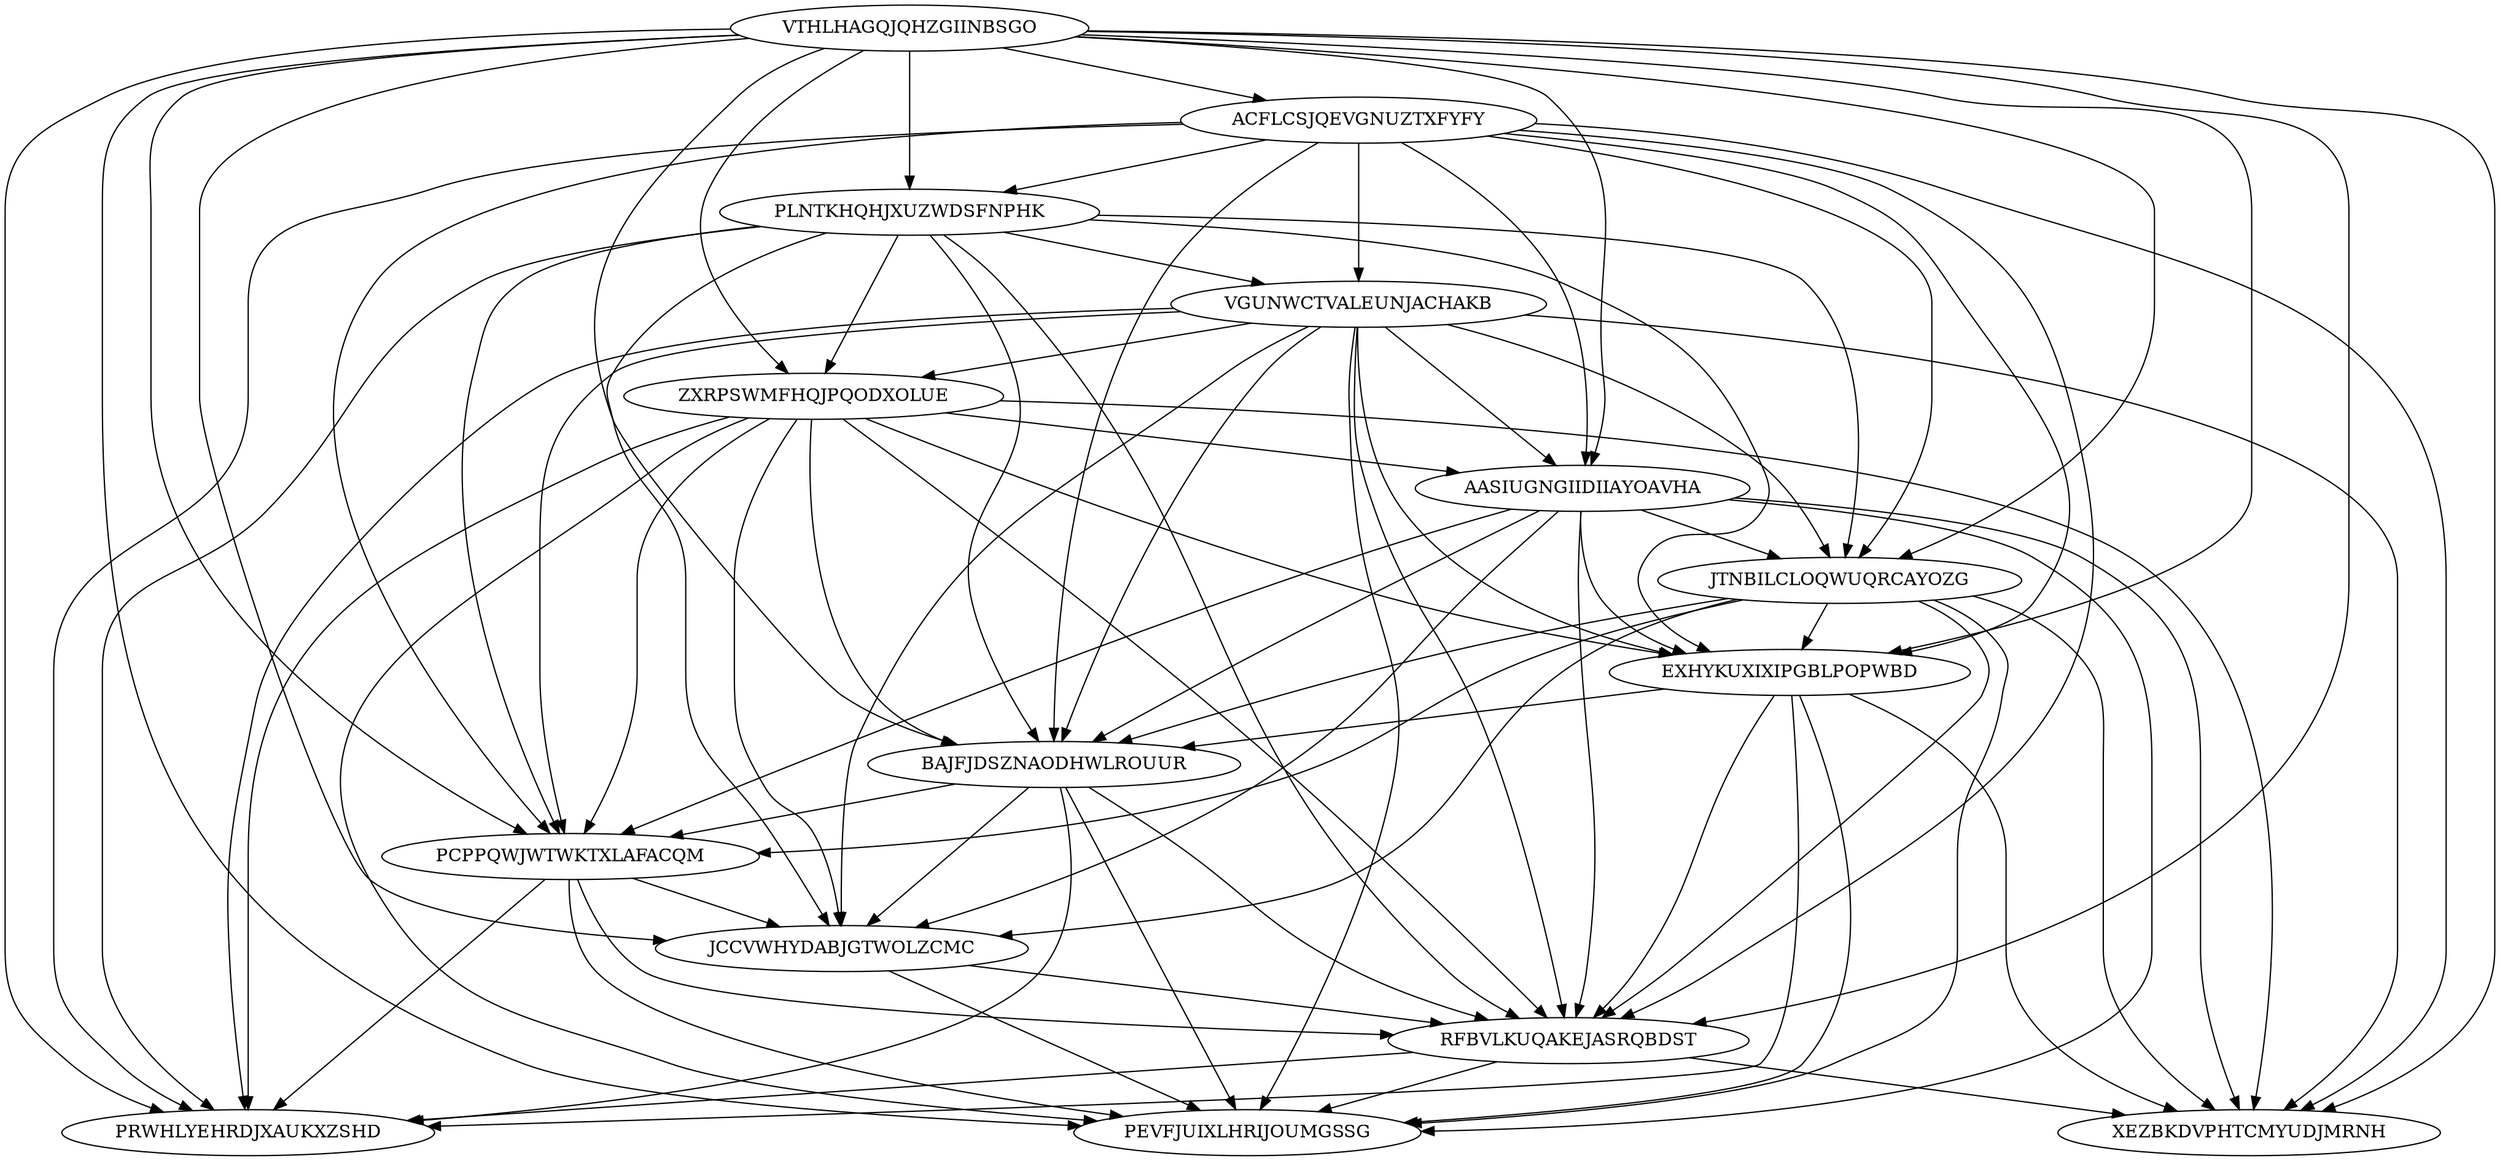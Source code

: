 digraph N15M86 {
	VTHLHAGQJQHZGIINBSGO	[Weight=20];
	ACFLCSJQEVGNUZTXFYFY	[Weight=20];
	PLNTKHQHJXUZWDSFNPHK	[Weight=10];
	VGUNWCTVALEUNJACHAKB	[Weight=16];
	ZXRPSWMFHQJPQODXOLUE	[Weight=13];
	AASIUGNGIIDIIAYOAVHA	[Weight=18];
	JTNBILCLOQWUQRCAYOZG	[Weight=19];
	EXHYKUXIXIPGBLPOPWBD	[Weight=17];
	BAJFJDSZNAODHWLROUUR	[Weight=14];
	PCPPQWJWTWKTXLAFACQM	[Weight=11];
	JCCVWHYDABJGTWOLZCMC	[Weight=19];
	RFBVLKUQAKEJASRQBDST	[Weight=18];
	PRWHLYEHRDJXAUKXZSHD	[Weight=12];
	XEZBKDVPHTCMYUDJMRNH	[Weight=10];
	PEVFJUIXLHRIJOUMGSSG	[Weight=17];
	VTHLHAGQJQHZGIINBSGO -> PCPPQWJWTWKTXLAFACQM [Weight=15];
	JTNBILCLOQWUQRCAYOZG -> PEVFJUIXLHRIJOUMGSSG [Weight=15];
	JCCVWHYDABJGTWOLZCMC -> RFBVLKUQAKEJASRQBDST [Weight=19];
	ZXRPSWMFHQJPQODXOLUE -> XEZBKDVPHTCMYUDJMRNH [Weight=20];
	AASIUGNGIIDIIAYOAVHA -> PCPPQWJWTWKTXLAFACQM [Weight=10];
	ACFLCSJQEVGNUZTXFYFY -> EXHYKUXIXIPGBLPOPWBD [Weight=13];
	PCPPQWJWTWKTXLAFACQM -> JCCVWHYDABJGTWOLZCMC [Weight=20];
	BAJFJDSZNAODHWLROUUR -> PEVFJUIXLHRIJOUMGSSG [Weight=10];
	VGUNWCTVALEUNJACHAKB -> AASIUGNGIIDIIAYOAVHA [Weight=11];
	PCPPQWJWTWKTXLAFACQM -> PRWHLYEHRDJXAUKXZSHD [Weight=11];
	VTHLHAGQJQHZGIINBSGO -> JCCVWHYDABJGTWOLZCMC [Weight=12];
	BAJFJDSZNAODHWLROUUR -> RFBVLKUQAKEJASRQBDST [Weight=11];
	ACFLCSJQEVGNUZTXFYFY -> PCPPQWJWTWKTXLAFACQM [Weight=18];
	VTHLHAGQJQHZGIINBSGO -> ACFLCSJQEVGNUZTXFYFY [Weight=13];
	VGUNWCTVALEUNJACHAKB -> JCCVWHYDABJGTWOLZCMC [Weight=13];
	VTHLHAGQJQHZGIINBSGO -> BAJFJDSZNAODHWLROUUR [Weight=11];
	ACFLCSJQEVGNUZTXFYFY -> PLNTKHQHJXUZWDSFNPHK [Weight=16];
	AASIUGNGIIDIIAYOAVHA -> BAJFJDSZNAODHWLROUUR [Weight=11];
	JTNBILCLOQWUQRCAYOZG -> PCPPQWJWTWKTXLAFACQM [Weight=18];
	PLNTKHQHJXUZWDSFNPHK -> VGUNWCTVALEUNJACHAKB [Weight=17];
	EXHYKUXIXIPGBLPOPWBD -> BAJFJDSZNAODHWLROUUR [Weight=16];
	JTNBILCLOQWUQRCAYOZG -> BAJFJDSZNAODHWLROUUR [Weight=17];
	PLNTKHQHJXUZWDSFNPHK -> ZXRPSWMFHQJPQODXOLUE [Weight=16];
	RFBVLKUQAKEJASRQBDST -> XEZBKDVPHTCMYUDJMRNH [Weight=11];
	VGUNWCTVALEUNJACHAKB -> XEZBKDVPHTCMYUDJMRNH [Weight=16];
	PLNTKHQHJXUZWDSFNPHK -> JTNBILCLOQWUQRCAYOZG [Weight=17];
	ACFLCSJQEVGNUZTXFYFY -> VGUNWCTVALEUNJACHAKB [Weight=15];
	VTHLHAGQJQHZGIINBSGO -> JTNBILCLOQWUQRCAYOZG [Weight=13];
	ACFLCSJQEVGNUZTXFYFY -> BAJFJDSZNAODHWLROUUR [Weight=10];
	VGUNWCTVALEUNJACHAKB -> PRWHLYEHRDJXAUKXZSHD [Weight=15];
	ACFLCSJQEVGNUZTXFYFY -> AASIUGNGIIDIIAYOAVHA [Weight=18];
	EXHYKUXIXIPGBLPOPWBD -> PRWHLYEHRDJXAUKXZSHD [Weight=13];
	PLNTKHQHJXUZWDSFNPHK -> JCCVWHYDABJGTWOLZCMC [Weight=17];
	BAJFJDSZNAODHWLROUUR -> PCPPQWJWTWKTXLAFACQM [Weight=13];
	VGUNWCTVALEUNJACHAKB -> JTNBILCLOQWUQRCAYOZG [Weight=10];
	ZXRPSWMFHQJPQODXOLUE -> PRWHLYEHRDJXAUKXZSHD [Weight=13];
	JTNBILCLOQWUQRCAYOZG -> XEZBKDVPHTCMYUDJMRNH [Weight=17];
	ACFLCSJQEVGNUZTXFYFY -> RFBVLKUQAKEJASRQBDST [Weight=12];
	VGUNWCTVALEUNJACHAKB -> RFBVLKUQAKEJASRQBDST [Weight=15];
	PLNTKHQHJXUZWDSFNPHK -> RFBVLKUQAKEJASRQBDST [Weight=20];
	EXHYKUXIXIPGBLPOPWBD -> XEZBKDVPHTCMYUDJMRNH [Weight=11];
	VTHLHAGQJQHZGIINBSGO -> AASIUGNGIIDIIAYOAVHA [Weight=20];
	PLNTKHQHJXUZWDSFNPHK -> PCPPQWJWTWKTXLAFACQM [Weight=17];
	ZXRPSWMFHQJPQODXOLUE -> AASIUGNGIIDIIAYOAVHA [Weight=11];
	PCPPQWJWTWKTXLAFACQM -> PEVFJUIXLHRIJOUMGSSG [Weight=11];
	ZXRPSWMFHQJPQODXOLUE -> PEVFJUIXLHRIJOUMGSSG [Weight=13];
	ACFLCSJQEVGNUZTXFYFY -> JTNBILCLOQWUQRCAYOZG [Weight=18];
	ACFLCSJQEVGNUZTXFYFY -> XEZBKDVPHTCMYUDJMRNH [Weight=10];
	JTNBILCLOQWUQRCAYOZG -> JCCVWHYDABJGTWOLZCMC [Weight=12];
	ZXRPSWMFHQJPQODXOLUE -> PCPPQWJWTWKTXLAFACQM [Weight=19];
	VTHLHAGQJQHZGIINBSGO -> EXHYKUXIXIPGBLPOPWBD [Weight=12];
	VTHLHAGQJQHZGIINBSGO -> PEVFJUIXLHRIJOUMGSSG [Weight=14];
	BAJFJDSZNAODHWLROUUR -> PRWHLYEHRDJXAUKXZSHD [Weight=14];
	AASIUGNGIIDIIAYOAVHA -> EXHYKUXIXIPGBLPOPWBD [Weight=14];
	PCPPQWJWTWKTXLAFACQM -> RFBVLKUQAKEJASRQBDST [Weight=15];
	PLNTKHQHJXUZWDSFNPHK -> BAJFJDSZNAODHWLROUUR [Weight=20];
	AASIUGNGIIDIIAYOAVHA -> XEZBKDVPHTCMYUDJMRNH [Weight=16];
	VGUNWCTVALEUNJACHAKB -> PCPPQWJWTWKTXLAFACQM [Weight=15];
	RFBVLKUQAKEJASRQBDST -> PRWHLYEHRDJXAUKXZSHD [Weight=14];
	VTHLHAGQJQHZGIINBSGO -> PRWHLYEHRDJXAUKXZSHD [Weight=11];
	BAJFJDSZNAODHWLROUUR -> JCCVWHYDABJGTWOLZCMC [Weight=15];
	AASIUGNGIIDIIAYOAVHA -> JTNBILCLOQWUQRCAYOZG [Weight=14];
	PLNTKHQHJXUZWDSFNPHK -> EXHYKUXIXIPGBLPOPWBD [Weight=20];
	VTHLHAGQJQHZGIINBSGO -> RFBVLKUQAKEJASRQBDST [Weight=10];
	ZXRPSWMFHQJPQODXOLUE -> BAJFJDSZNAODHWLROUUR [Weight=11];
	RFBVLKUQAKEJASRQBDST -> PEVFJUIXLHRIJOUMGSSG [Weight=19];
	JTNBILCLOQWUQRCAYOZG -> RFBVLKUQAKEJASRQBDST [Weight=15];
	VTHLHAGQJQHZGIINBSGO -> ZXRPSWMFHQJPQODXOLUE [Weight=10];
	VGUNWCTVALEUNJACHAKB -> ZXRPSWMFHQJPQODXOLUE [Weight=10];
	VTHLHAGQJQHZGIINBSGO -> XEZBKDVPHTCMYUDJMRNH [Weight=12];
	EXHYKUXIXIPGBLPOPWBD -> RFBVLKUQAKEJASRQBDST [Weight=16];
	ZXRPSWMFHQJPQODXOLUE -> EXHYKUXIXIPGBLPOPWBD [Weight=20];
	AASIUGNGIIDIIAYOAVHA -> PEVFJUIXLHRIJOUMGSSG [Weight=15];
	JCCVWHYDABJGTWOLZCMC -> PEVFJUIXLHRIJOUMGSSG [Weight=10];
	JTNBILCLOQWUQRCAYOZG -> EXHYKUXIXIPGBLPOPWBD [Weight=12];
	PLNTKHQHJXUZWDSFNPHK -> PRWHLYEHRDJXAUKXZSHD [Weight=18];
	AASIUGNGIIDIIAYOAVHA -> JCCVWHYDABJGTWOLZCMC [Weight=16];
	EXHYKUXIXIPGBLPOPWBD -> PEVFJUIXLHRIJOUMGSSG [Weight=15];
	ACFLCSJQEVGNUZTXFYFY -> PRWHLYEHRDJXAUKXZSHD [Weight=20];
	VGUNWCTVALEUNJACHAKB -> PEVFJUIXLHRIJOUMGSSG [Weight=14];
	ZXRPSWMFHQJPQODXOLUE -> RFBVLKUQAKEJASRQBDST [Weight=12];
	VGUNWCTVALEUNJACHAKB -> BAJFJDSZNAODHWLROUUR [Weight=14];
	VTHLHAGQJQHZGIINBSGO -> PLNTKHQHJXUZWDSFNPHK [Weight=16];
	AASIUGNGIIDIIAYOAVHA -> RFBVLKUQAKEJASRQBDST [Weight=20];
	VGUNWCTVALEUNJACHAKB -> EXHYKUXIXIPGBLPOPWBD [Weight=15];
	ZXRPSWMFHQJPQODXOLUE -> JCCVWHYDABJGTWOLZCMC [Weight=15];
}
